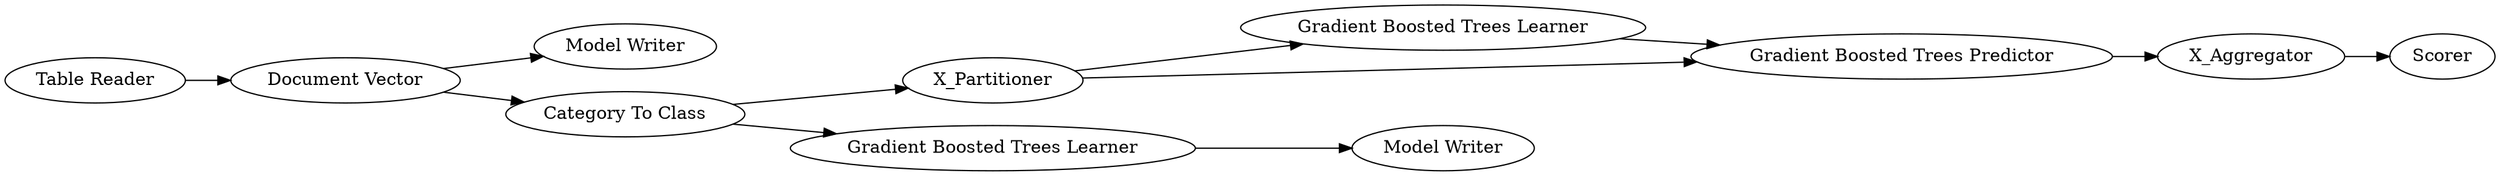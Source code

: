 digraph {
	"1575979291174352894_354" [label=Scorer]
	"1575979291174352894_297" [label="Model Writer"]
	"1575979291174352894_351" [label="Model Writer"]
	"1575979291174352894_352" [label=X_Partitioner]
	"1575979291174352894_355" [label="Gradient Boosted Trees Learner"]
	"1575979291174352894_353" [label=X_Aggregator]
	"1575979291174352894_339" [label="Category To Class"]
	"1575979291174352894_338" [label="Document Vector"]
	"1575979291174352894_296" [label="Gradient Boosted Trees Predictor"]
	"1575979291174352894_350" [label="Table Reader"]
	"1575979291174352894_295" [label="Gradient Boosted Trees Learner"]
	"1575979291174352894_353" -> "1575979291174352894_354"
	"1575979291174352894_295" -> "1575979291174352894_297"
	"1575979291174352894_339" -> "1575979291174352894_295"
	"1575979291174352894_338" -> "1575979291174352894_339"
	"1575979291174352894_296" -> "1575979291174352894_353"
	"1575979291174352894_350" -> "1575979291174352894_338"
	"1575979291174352894_352" -> "1575979291174352894_355"
	"1575979291174352894_339" -> "1575979291174352894_352"
	"1575979291174352894_352" -> "1575979291174352894_296"
	"1575979291174352894_338" -> "1575979291174352894_351"
	"1575979291174352894_355" -> "1575979291174352894_296"
	rankdir=LR
}
